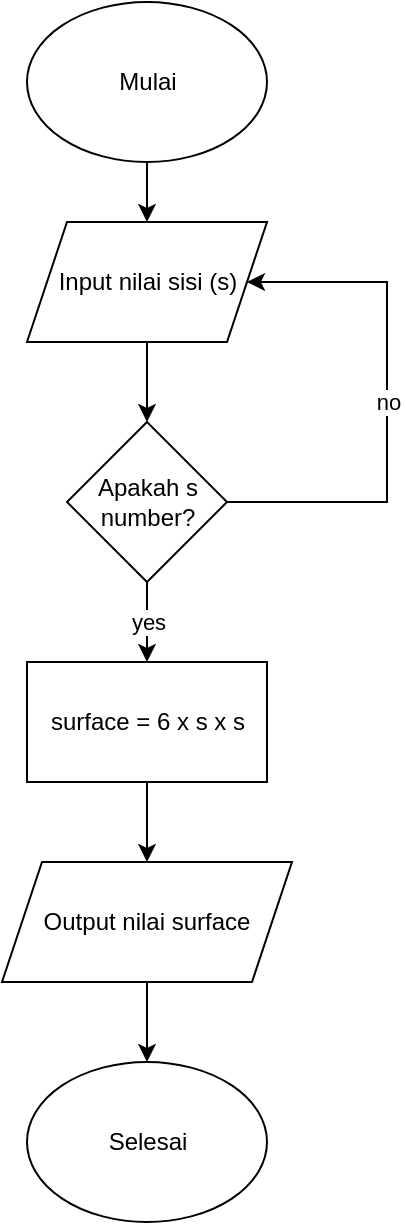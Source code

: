 <mxfile version="16.2.4" type="device"><diagram id="CCilwwlxQUSesCiU1jzt" name="Page-1"><mxGraphModel dx="914" dy="507" grid="1" gridSize="10" guides="1" tooltips="1" connect="1" arrows="1" fold="1" page="1" pageScale="1" pageWidth="850" pageHeight="1100" math="0" shadow="0"><root><mxCell id="0"/><mxCell id="1" parent="0"/><mxCell id="KX84hmuGOvQNXqXYn3Mh-15" style="edgeStyle=orthogonalEdgeStyle;rounded=0;orthogonalLoop=1;jettySize=auto;html=1;" edge="1" parent="1" source="KX84hmuGOvQNXqXYn3Mh-1" target="KX84hmuGOvQNXqXYn3Mh-3"><mxGeometry relative="1" as="geometry"/></mxCell><mxCell id="KX84hmuGOvQNXqXYn3Mh-1" value="Mulai" style="ellipse;whiteSpace=wrap;html=1;" vertex="1" parent="1"><mxGeometry x="437.5" y="120" width="120" height="80" as="geometry"/></mxCell><mxCell id="KX84hmuGOvQNXqXYn3Mh-2" value="Selesai" style="ellipse;whiteSpace=wrap;html=1;" vertex="1" parent="1"><mxGeometry x="437.5" y="650" width="120" height="80" as="geometry"/></mxCell><mxCell id="KX84hmuGOvQNXqXYn3Mh-10" style="edgeStyle=orthogonalEdgeStyle;rounded=0;orthogonalLoop=1;jettySize=auto;html=1;" edge="1" parent="1" source="KX84hmuGOvQNXqXYn3Mh-3" target="KX84hmuGOvQNXqXYn3Mh-4"><mxGeometry relative="1" as="geometry"/></mxCell><mxCell id="KX84hmuGOvQNXqXYn3Mh-3" value="Input nilai sisi (s)" style="shape=parallelogram;perimeter=parallelogramPerimeter;whiteSpace=wrap;html=1;fixedSize=1;" vertex="1" parent="1"><mxGeometry x="437.5" y="230" width="120" height="60" as="geometry"/></mxCell><mxCell id="KX84hmuGOvQNXqXYn3Mh-9" value="no" style="edgeStyle=orthogonalEdgeStyle;rounded=0;orthogonalLoop=1;jettySize=auto;html=1;exitX=1;exitY=0.5;exitDx=0;exitDy=0;entryX=1;entryY=0.5;entryDx=0;entryDy=0;" edge="1" parent="1" source="KX84hmuGOvQNXqXYn3Mh-4" target="KX84hmuGOvQNXqXYn3Mh-3"><mxGeometry relative="1" as="geometry"><Array as="points"><mxPoint x="617.5" y="370"/><mxPoint x="617.5" y="260"/></Array></mxGeometry></mxCell><mxCell id="KX84hmuGOvQNXqXYn3Mh-12" value="yes" style="edgeStyle=orthogonalEdgeStyle;rounded=0;orthogonalLoop=1;jettySize=auto;html=1;entryX=0.5;entryY=0;entryDx=0;entryDy=0;" edge="1" parent="1" source="KX84hmuGOvQNXqXYn3Mh-4" target="KX84hmuGOvQNXqXYn3Mh-6"><mxGeometry relative="1" as="geometry"/></mxCell><mxCell id="KX84hmuGOvQNXqXYn3Mh-4" value="Apakah s number?" style="rhombus;whiteSpace=wrap;html=1;" vertex="1" parent="1"><mxGeometry x="457.5" y="330" width="80" height="80" as="geometry"/></mxCell><mxCell id="KX84hmuGOvQNXqXYn3Mh-13" style="edgeStyle=orthogonalEdgeStyle;rounded=0;orthogonalLoop=1;jettySize=auto;html=1;entryX=0.5;entryY=0;entryDx=0;entryDy=0;" edge="1" parent="1" source="KX84hmuGOvQNXqXYn3Mh-6" target="KX84hmuGOvQNXqXYn3Mh-7"><mxGeometry relative="1" as="geometry"/></mxCell><mxCell id="KX84hmuGOvQNXqXYn3Mh-6" value="surface = 6 x s x s" style="rounded=0;whiteSpace=wrap;html=1;" vertex="1" parent="1"><mxGeometry x="437.5" y="450" width="120" height="60" as="geometry"/></mxCell><mxCell id="KX84hmuGOvQNXqXYn3Mh-14" style="edgeStyle=orthogonalEdgeStyle;rounded=0;orthogonalLoop=1;jettySize=auto;html=1;" edge="1" parent="1" source="KX84hmuGOvQNXqXYn3Mh-7" target="KX84hmuGOvQNXqXYn3Mh-2"><mxGeometry relative="1" as="geometry"/></mxCell><mxCell id="KX84hmuGOvQNXqXYn3Mh-7" value="Output nilai surface" style="shape=parallelogram;perimeter=parallelogramPerimeter;whiteSpace=wrap;html=1;fixedSize=1;" vertex="1" parent="1"><mxGeometry x="425" y="550" width="145" height="60" as="geometry"/></mxCell></root></mxGraphModel></diagram></mxfile>